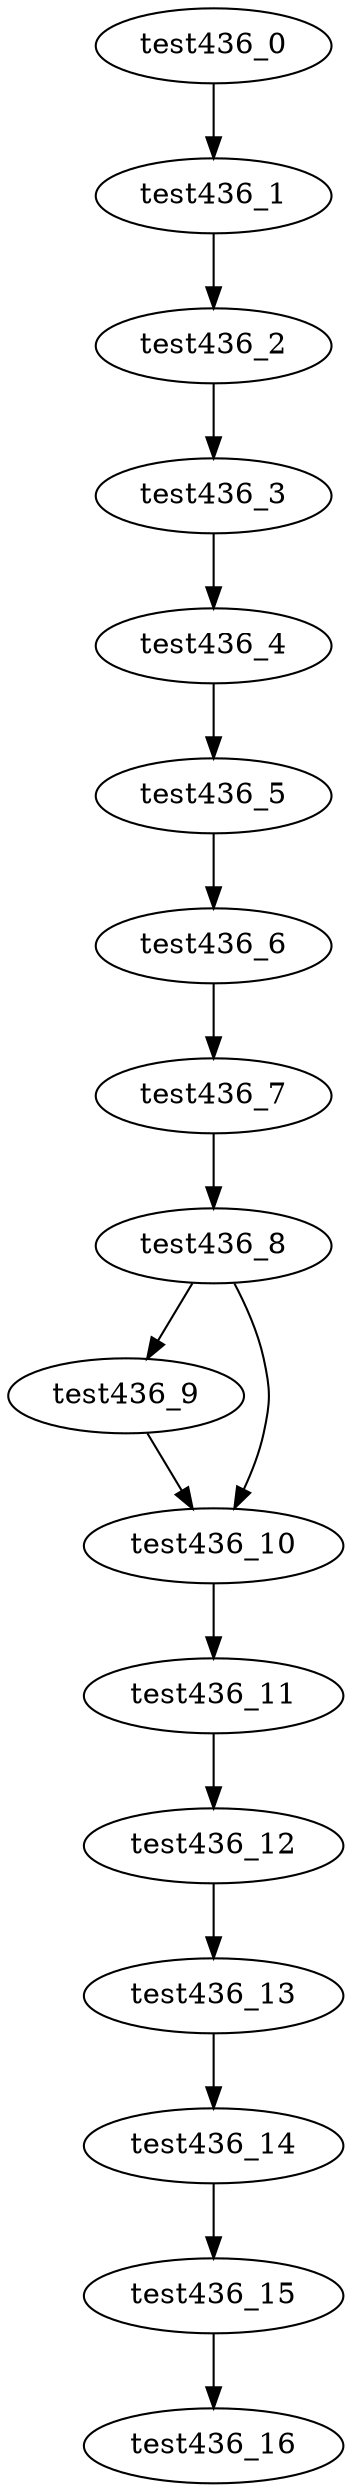 digraph G {
test436_0->test436_1;
test436_1->test436_2;
test436_2->test436_3;
test436_3->test436_4;
test436_4->test436_5;
test436_5->test436_6;
test436_6->test436_7;
test436_7->test436_8;
test436_8->test436_9;
test436_8->test436_10;
test436_9->test436_10;
test436_10->test436_11;
test436_11->test436_12;
test436_12->test436_13;
test436_13->test436_14;
test436_14->test436_15;
test436_15->test436_16;

}
